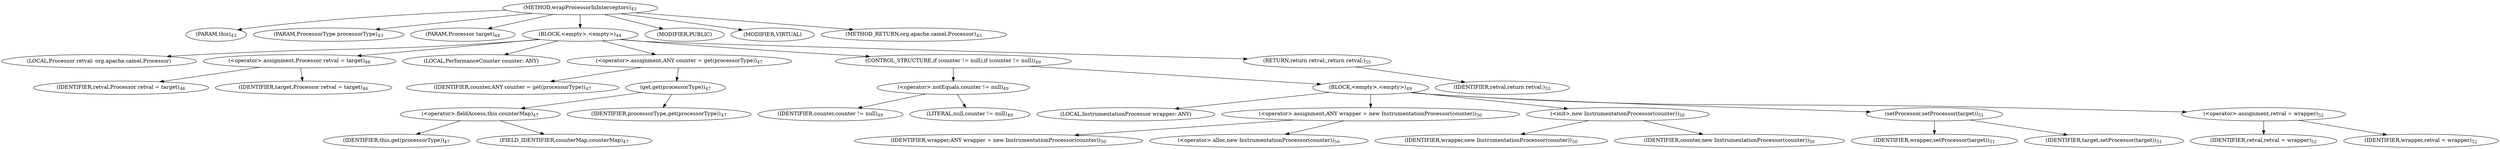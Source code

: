 digraph "wrapProcessorInInterceptors" {  
"33" [label = <(METHOD,wrapProcessorInInterceptors)<SUB>43</SUB>> ]
"34" [label = <(PARAM,this)<SUB>43</SUB>> ]
"35" [label = <(PARAM,ProcessorType processorType)<SUB>43</SUB>> ]
"36" [label = <(PARAM,Processor target)<SUB>44</SUB>> ]
"37" [label = <(BLOCK,&lt;empty&gt;,&lt;empty&gt;)<SUB>44</SUB>> ]
"38" [label = <(LOCAL,Processor retval: org.apache.camel.Processor)> ]
"39" [label = <(&lt;operator&gt;.assignment,Processor retval = target)<SUB>46</SUB>> ]
"40" [label = <(IDENTIFIER,retval,Processor retval = target)<SUB>46</SUB>> ]
"41" [label = <(IDENTIFIER,target,Processor retval = target)<SUB>46</SUB>> ]
"42" [label = <(LOCAL,PerformanceCounter counter: ANY)> ]
"43" [label = <(&lt;operator&gt;.assignment,ANY counter = get(processorType))<SUB>47</SUB>> ]
"44" [label = <(IDENTIFIER,counter,ANY counter = get(processorType))<SUB>47</SUB>> ]
"45" [label = <(get,get(processorType))<SUB>47</SUB>> ]
"46" [label = <(&lt;operator&gt;.fieldAccess,this.counterMap)<SUB>47</SUB>> ]
"47" [label = <(IDENTIFIER,this,get(processorType))<SUB>47</SUB>> ]
"48" [label = <(FIELD_IDENTIFIER,counterMap,counterMap)<SUB>47</SUB>> ]
"49" [label = <(IDENTIFIER,processorType,get(processorType))<SUB>47</SUB>> ]
"50" [label = <(CONTROL_STRUCTURE,if (counter != null),if (counter != null))<SUB>49</SUB>> ]
"51" [label = <(&lt;operator&gt;.notEquals,counter != null)<SUB>49</SUB>> ]
"52" [label = <(IDENTIFIER,counter,counter != null)<SUB>49</SUB>> ]
"53" [label = <(LITERAL,null,counter != null)<SUB>49</SUB>> ]
"54" [label = <(BLOCK,&lt;empty&gt;,&lt;empty&gt;)<SUB>49</SUB>> ]
"6" [label = <(LOCAL,InstrumentationProcessor wrapper: ANY)> ]
"55" [label = <(&lt;operator&gt;.assignment,ANY wrapper = new InstrumentationProcessor(counter))<SUB>50</SUB>> ]
"56" [label = <(IDENTIFIER,wrapper,ANY wrapper = new InstrumentationProcessor(counter))<SUB>50</SUB>> ]
"57" [label = <(&lt;operator&gt;.alloc,new InstrumentationProcessor(counter))<SUB>50</SUB>> ]
"58" [label = <(&lt;init&gt;,new InstrumentationProcessor(counter))<SUB>50</SUB>> ]
"5" [label = <(IDENTIFIER,wrapper,new InstrumentationProcessor(counter))<SUB>50</SUB>> ]
"59" [label = <(IDENTIFIER,counter,new InstrumentationProcessor(counter))<SUB>50</SUB>> ]
"60" [label = <(setProcessor,setProcessor(target))<SUB>51</SUB>> ]
"61" [label = <(IDENTIFIER,wrapper,setProcessor(target))<SUB>51</SUB>> ]
"62" [label = <(IDENTIFIER,target,setProcessor(target))<SUB>51</SUB>> ]
"63" [label = <(&lt;operator&gt;.assignment,retval = wrapper)<SUB>52</SUB>> ]
"64" [label = <(IDENTIFIER,retval,retval = wrapper)<SUB>52</SUB>> ]
"65" [label = <(IDENTIFIER,wrapper,retval = wrapper)<SUB>52</SUB>> ]
"66" [label = <(RETURN,return retval;,return retval;)<SUB>55</SUB>> ]
"67" [label = <(IDENTIFIER,retval,return retval;)<SUB>55</SUB>> ]
"68" [label = <(MODIFIER,PUBLIC)> ]
"69" [label = <(MODIFIER,VIRTUAL)> ]
"70" [label = <(METHOD_RETURN,org.apache.camel.Processor)<SUB>43</SUB>> ]
  "33" -> "34" 
  "33" -> "35" 
  "33" -> "36" 
  "33" -> "37" 
  "33" -> "68" 
  "33" -> "69" 
  "33" -> "70" 
  "37" -> "38" 
  "37" -> "39" 
  "37" -> "42" 
  "37" -> "43" 
  "37" -> "50" 
  "37" -> "66" 
  "39" -> "40" 
  "39" -> "41" 
  "43" -> "44" 
  "43" -> "45" 
  "45" -> "46" 
  "45" -> "49" 
  "46" -> "47" 
  "46" -> "48" 
  "50" -> "51" 
  "50" -> "54" 
  "51" -> "52" 
  "51" -> "53" 
  "54" -> "6" 
  "54" -> "55" 
  "54" -> "58" 
  "54" -> "60" 
  "54" -> "63" 
  "55" -> "56" 
  "55" -> "57" 
  "58" -> "5" 
  "58" -> "59" 
  "60" -> "61" 
  "60" -> "62" 
  "63" -> "64" 
  "63" -> "65" 
  "66" -> "67" 
}
